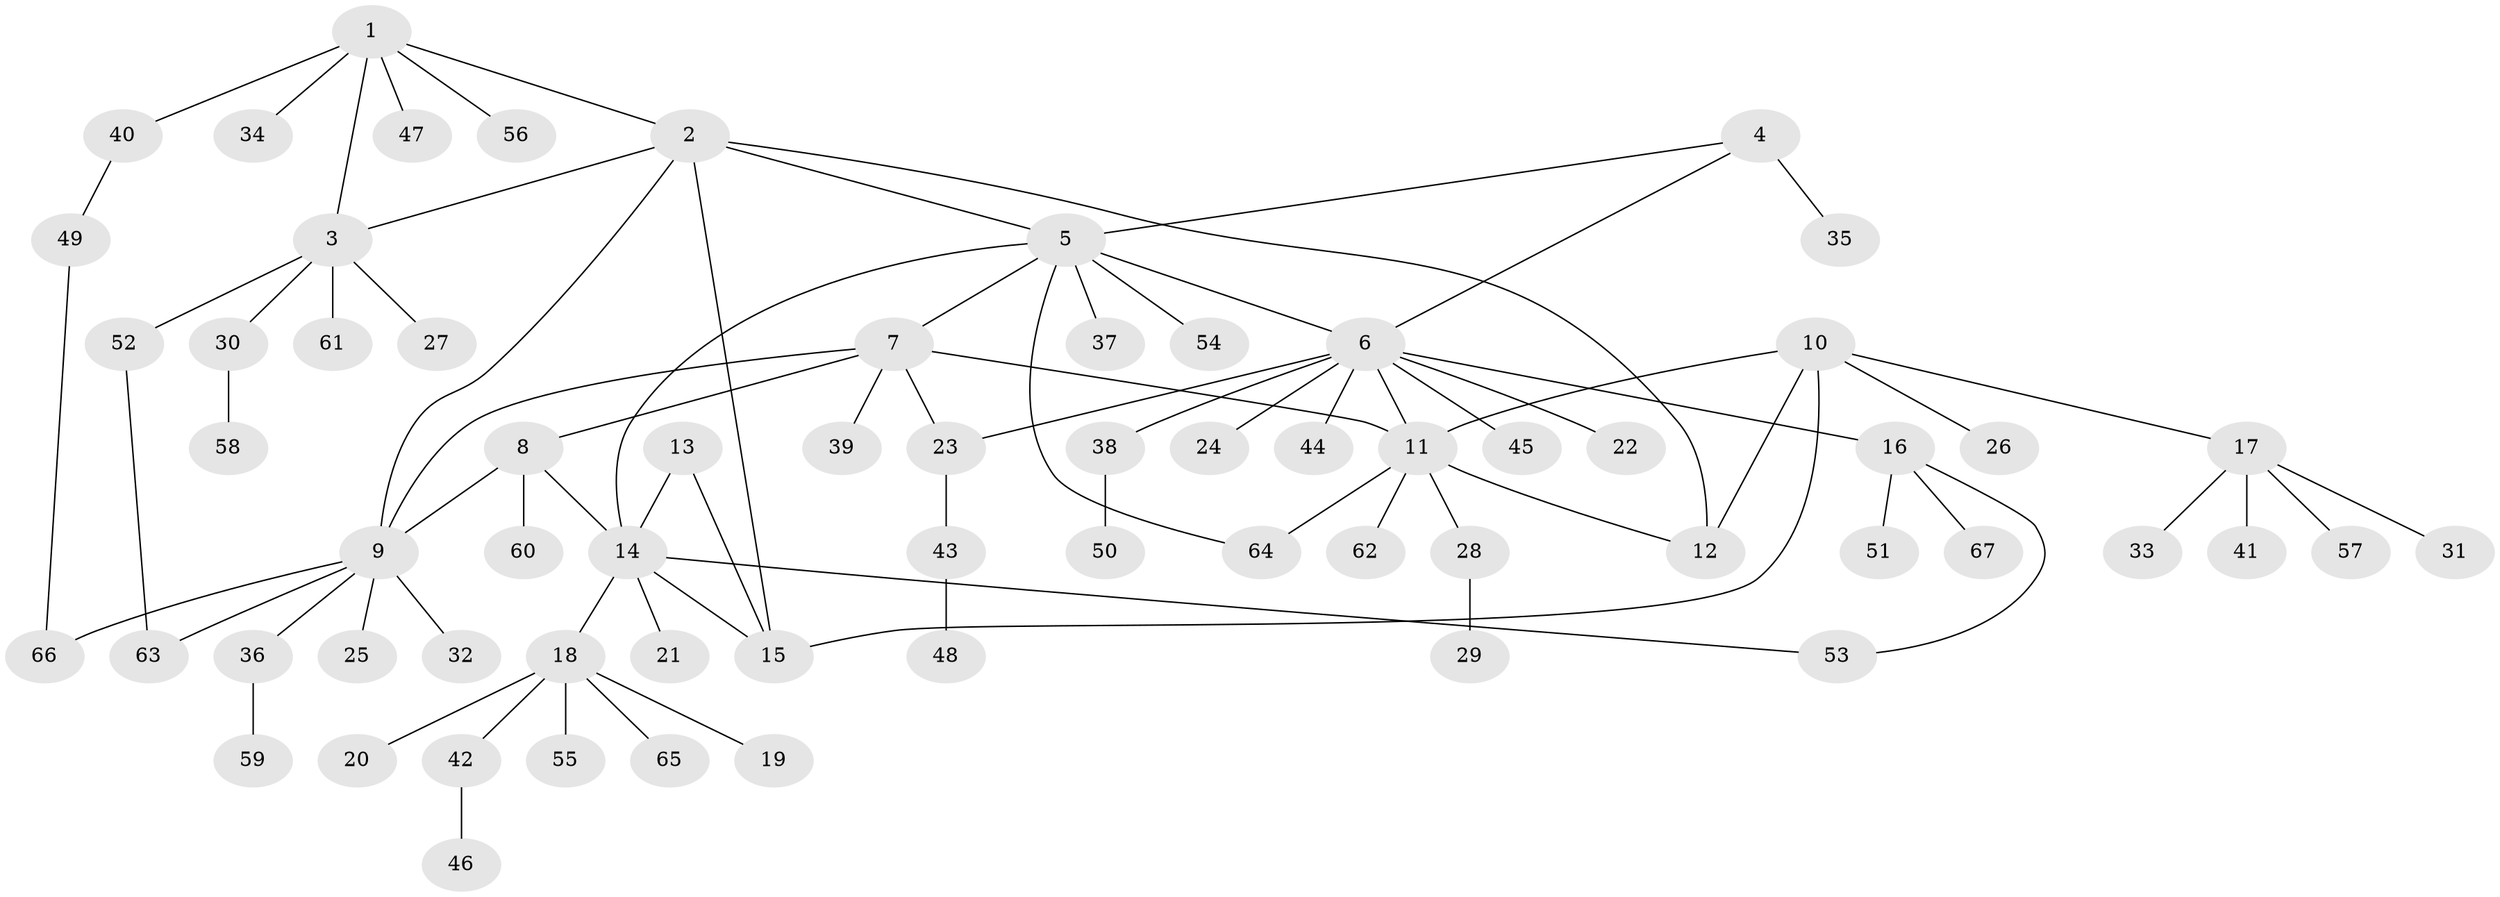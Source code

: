 // coarse degree distribution, {5: 0.08695652173913043, 12: 0.021739130434782608, 2: 0.10869565217391304, 7: 0.043478260869565216, 9: 0.021739130434782608, 4: 0.043478260869565216, 6: 0.043478260869565216, 3: 0.06521739130434782, 1: 0.5652173913043478}
// Generated by graph-tools (version 1.1) at 2025/24/03/03/25 07:24:12]
// undirected, 67 vertices, 82 edges
graph export_dot {
graph [start="1"]
  node [color=gray90,style=filled];
  1;
  2;
  3;
  4;
  5;
  6;
  7;
  8;
  9;
  10;
  11;
  12;
  13;
  14;
  15;
  16;
  17;
  18;
  19;
  20;
  21;
  22;
  23;
  24;
  25;
  26;
  27;
  28;
  29;
  30;
  31;
  32;
  33;
  34;
  35;
  36;
  37;
  38;
  39;
  40;
  41;
  42;
  43;
  44;
  45;
  46;
  47;
  48;
  49;
  50;
  51;
  52;
  53;
  54;
  55;
  56;
  57;
  58;
  59;
  60;
  61;
  62;
  63;
  64;
  65;
  66;
  67;
  1 -- 2;
  1 -- 3;
  1 -- 34;
  1 -- 40;
  1 -- 47;
  1 -- 56;
  2 -- 3;
  2 -- 5;
  2 -- 9;
  2 -- 12;
  2 -- 15;
  3 -- 27;
  3 -- 30;
  3 -- 52;
  3 -- 61;
  4 -- 5;
  4 -- 6;
  4 -- 35;
  5 -- 6;
  5 -- 7;
  5 -- 14;
  5 -- 37;
  5 -- 54;
  5 -- 64;
  6 -- 11;
  6 -- 16;
  6 -- 22;
  6 -- 23;
  6 -- 24;
  6 -- 38;
  6 -- 44;
  6 -- 45;
  7 -- 8;
  7 -- 9;
  7 -- 11;
  7 -- 23;
  7 -- 39;
  8 -- 9;
  8 -- 14;
  8 -- 60;
  9 -- 25;
  9 -- 32;
  9 -- 36;
  9 -- 63;
  9 -- 66;
  10 -- 11;
  10 -- 12;
  10 -- 15;
  10 -- 17;
  10 -- 26;
  11 -- 12;
  11 -- 28;
  11 -- 62;
  11 -- 64;
  13 -- 14;
  13 -- 15;
  14 -- 15;
  14 -- 18;
  14 -- 21;
  14 -- 53;
  16 -- 51;
  16 -- 53;
  16 -- 67;
  17 -- 31;
  17 -- 33;
  17 -- 41;
  17 -- 57;
  18 -- 19;
  18 -- 20;
  18 -- 42;
  18 -- 55;
  18 -- 65;
  23 -- 43;
  28 -- 29;
  30 -- 58;
  36 -- 59;
  38 -- 50;
  40 -- 49;
  42 -- 46;
  43 -- 48;
  49 -- 66;
  52 -- 63;
}
